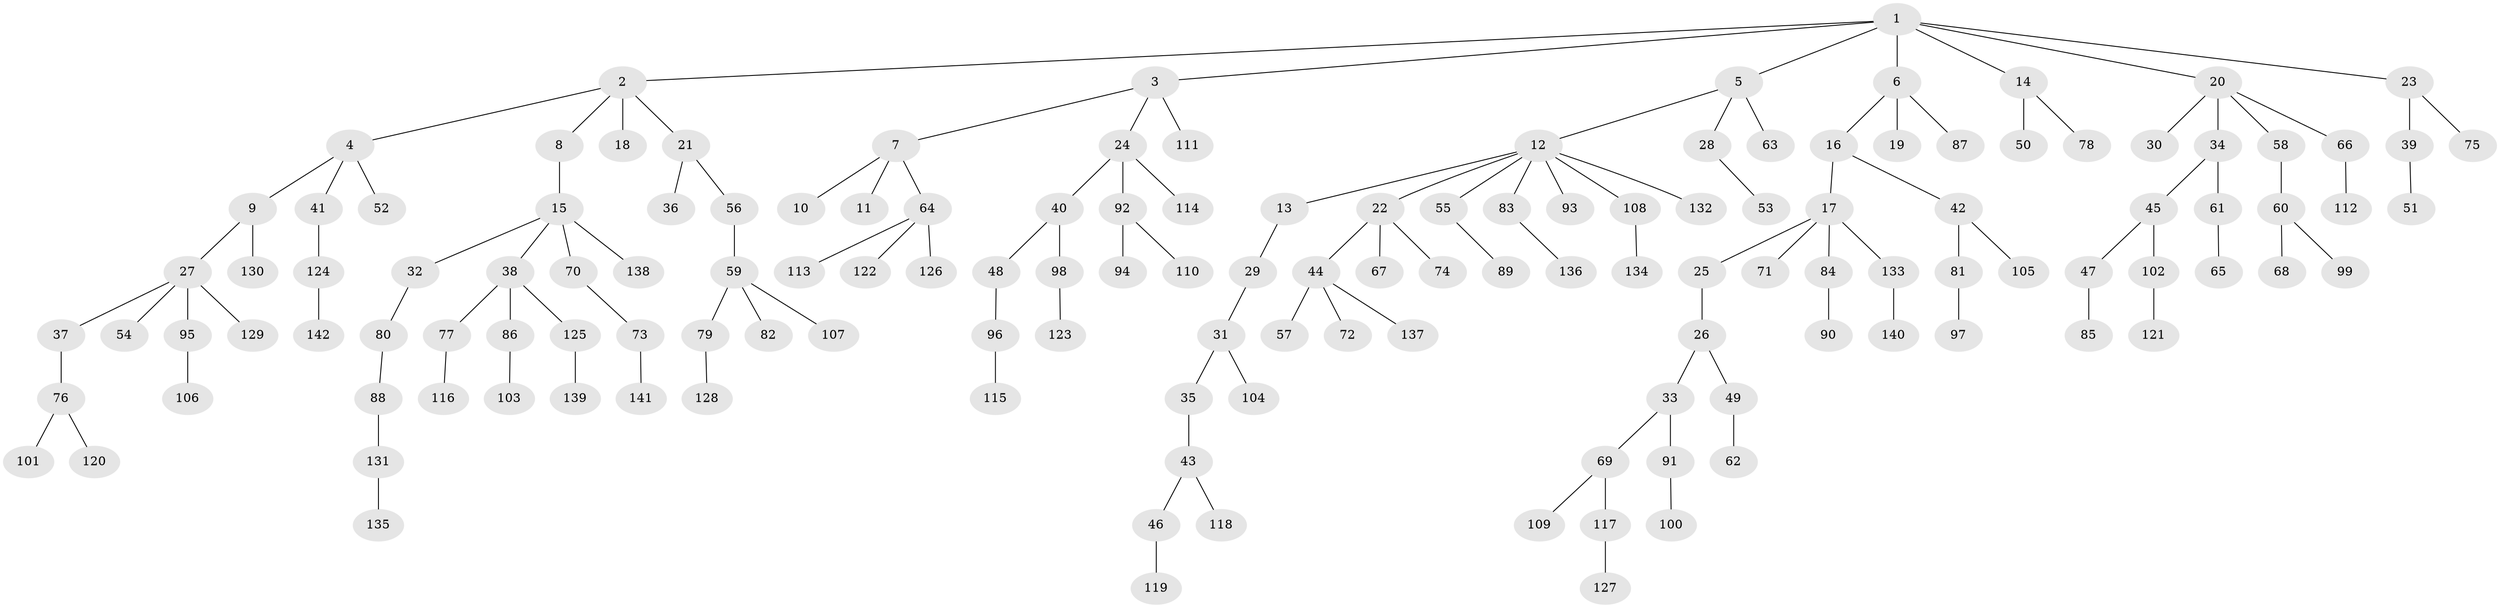 // coarse degree distribution, {9: 0.010638297872340425, 6: 0.02127659574468085, 3: 0.09574468085106383, 5: 0.031914893617021274, 2: 0.2127659574468085, 1: 0.5531914893617021, 7: 0.010638297872340425, 4: 0.06382978723404255}
// Generated by graph-tools (version 1.1) at 2025/52/02/27/25 19:52:11]
// undirected, 142 vertices, 141 edges
graph export_dot {
graph [start="1"]
  node [color=gray90,style=filled];
  1;
  2;
  3;
  4;
  5;
  6;
  7;
  8;
  9;
  10;
  11;
  12;
  13;
  14;
  15;
  16;
  17;
  18;
  19;
  20;
  21;
  22;
  23;
  24;
  25;
  26;
  27;
  28;
  29;
  30;
  31;
  32;
  33;
  34;
  35;
  36;
  37;
  38;
  39;
  40;
  41;
  42;
  43;
  44;
  45;
  46;
  47;
  48;
  49;
  50;
  51;
  52;
  53;
  54;
  55;
  56;
  57;
  58;
  59;
  60;
  61;
  62;
  63;
  64;
  65;
  66;
  67;
  68;
  69;
  70;
  71;
  72;
  73;
  74;
  75;
  76;
  77;
  78;
  79;
  80;
  81;
  82;
  83;
  84;
  85;
  86;
  87;
  88;
  89;
  90;
  91;
  92;
  93;
  94;
  95;
  96;
  97;
  98;
  99;
  100;
  101;
  102;
  103;
  104;
  105;
  106;
  107;
  108;
  109;
  110;
  111;
  112;
  113;
  114;
  115;
  116;
  117;
  118;
  119;
  120;
  121;
  122;
  123;
  124;
  125;
  126;
  127;
  128;
  129;
  130;
  131;
  132;
  133;
  134;
  135;
  136;
  137;
  138;
  139;
  140;
  141;
  142;
  1 -- 2;
  1 -- 3;
  1 -- 5;
  1 -- 6;
  1 -- 14;
  1 -- 20;
  1 -- 23;
  2 -- 4;
  2 -- 8;
  2 -- 18;
  2 -- 21;
  3 -- 7;
  3 -- 24;
  3 -- 111;
  4 -- 9;
  4 -- 41;
  4 -- 52;
  5 -- 12;
  5 -- 28;
  5 -- 63;
  6 -- 16;
  6 -- 19;
  6 -- 87;
  7 -- 10;
  7 -- 11;
  7 -- 64;
  8 -- 15;
  9 -- 27;
  9 -- 130;
  12 -- 13;
  12 -- 22;
  12 -- 55;
  12 -- 83;
  12 -- 93;
  12 -- 108;
  12 -- 132;
  13 -- 29;
  14 -- 50;
  14 -- 78;
  15 -- 32;
  15 -- 38;
  15 -- 70;
  15 -- 138;
  16 -- 17;
  16 -- 42;
  17 -- 25;
  17 -- 71;
  17 -- 84;
  17 -- 133;
  20 -- 30;
  20 -- 34;
  20 -- 58;
  20 -- 66;
  21 -- 36;
  21 -- 56;
  22 -- 44;
  22 -- 67;
  22 -- 74;
  23 -- 39;
  23 -- 75;
  24 -- 40;
  24 -- 92;
  24 -- 114;
  25 -- 26;
  26 -- 33;
  26 -- 49;
  27 -- 37;
  27 -- 54;
  27 -- 95;
  27 -- 129;
  28 -- 53;
  29 -- 31;
  31 -- 35;
  31 -- 104;
  32 -- 80;
  33 -- 69;
  33 -- 91;
  34 -- 45;
  34 -- 61;
  35 -- 43;
  37 -- 76;
  38 -- 77;
  38 -- 86;
  38 -- 125;
  39 -- 51;
  40 -- 48;
  40 -- 98;
  41 -- 124;
  42 -- 81;
  42 -- 105;
  43 -- 46;
  43 -- 118;
  44 -- 57;
  44 -- 72;
  44 -- 137;
  45 -- 47;
  45 -- 102;
  46 -- 119;
  47 -- 85;
  48 -- 96;
  49 -- 62;
  55 -- 89;
  56 -- 59;
  58 -- 60;
  59 -- 79;
  59 -- 82;
  59 -- 107;
  60 -- 68;
  60 -- 99;
  61 -- 65;
  64 -- 113;
  64 -- 122;
  64 -- 126;
  66 -- 112;
  69 -- 109;
  69 -- 117;
  70 -- 73;
  73 -- 141;
  76 -- 101;
  76 -- 120;
  77 -- 116;
  79 -- 128;
  80 -- 88;
  81 -- 97;
  83 -- 136;
  84 -- 90;
  86 -- 103;
  88 -- 131;
  91 -- 100;
  92 -- 94;
  92 -- 110;
  95 -- 106;
  96 -- 115;
  98 -- 123;
  102 -- 121;
  108 -- 134;
  117 -- 127;
  124 -- 142;
  125 -- 139;
  131 -- 135;
  133 -- 140;
}
